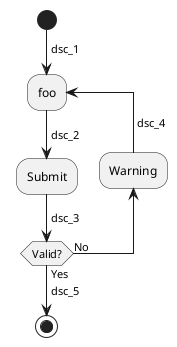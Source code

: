 {
  "sha1": "9c8tvi9rvyjkk52ge3v1cmq6i41e9r3",
  "insertion": {
    "when": "2024-05-30T20:48:21.654Z",
    "url": "https://forum.plantuml.net/12180/unable-to-add-arrow-text-description-after-backward-keyword",
    "user": "plantuml@gmail.com"
  }
}
@startuml
start
->dsc_1;
repeat :foo;
->dsc_2;
:Submit;
->dsc_3;
backward :Warning; (dsc_4)
repeat while (Valid?) is (No) not (Yes)
->dsc_5;
stop
@enduml
